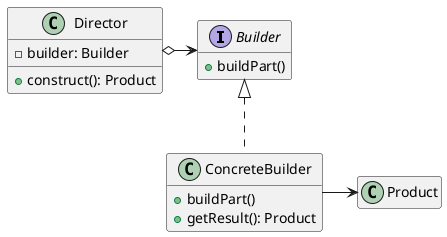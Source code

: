 @startuml builder
hide empty members

interface Builder {
  +buildPart()
}

class ConcreteBuilder implements Builder {
  +buildPart()
  +getResult(): Product
}

class Director {
  -builder: Builder
  +construct(): Product
}

class Product {}

Director o-> Builder
ConcreteBuilder -> Product
@enduml
